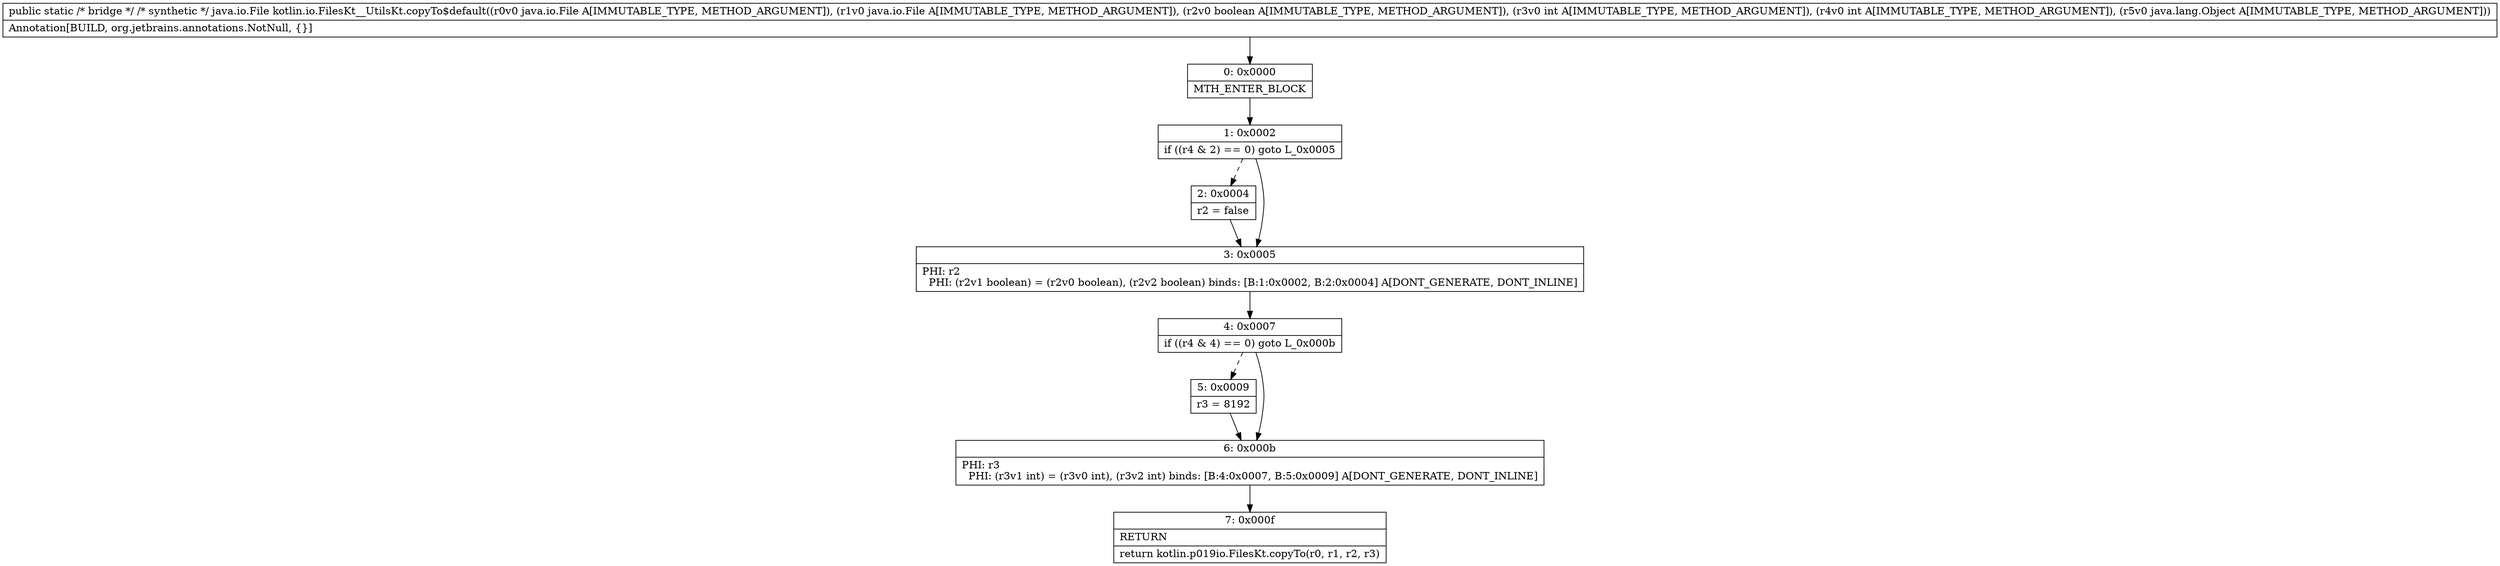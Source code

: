 digraph "CFG forkotlin.io.FilesKt__UtilsKt.copyTo$default(Ljava\/io\/File;Ljava\/io\/File;ZIILjava\/lang\/Object;)Ljava\/io\/File;" {
Node_0 [shape=record,label="{0\:\ 0x0000|MTH_ENTER_BLOCK\l}"];
Node_1 [shape=record,label="{1\:\ 0x0002|if ((r4 & 2) == 0) goto L_0x0005\l}"];
Node_2 [shape=record,label="{2\:\ 0x0004|r2 = false\l}"];
Node_3 [shape=record,label="{3\:\ 0x0005|PHI: r2 \l  PHI: (r2v1 boolean) = (r2v0 boolean), (r2v2 boolean) binds: [B:1:0x0002, B:2:0x0004] A[DONT_GENERATE, DONT_INLINE]\l}"];
Node_4 [shape=record,label="{4\:\ 0x0007|if ((r4 & 4) == 0) goto L_0x000b\l}"];
Node_5 [shape=record,label="{5\:\ 0x0009|r3 = 8192\l}"];
Node_6 [shape=record,label="{6\:\ 0x000b|PHI: r3 \l  PHI: (r3v1 int) = (r3v0 int), (r3v2 int) binds: [B:4:0x0007, B:5:0x0009] A[DONT_GENERATE, DONT_INLINE]\l}"];
Node_7 [shape=record,label="{7\:\ 0x000f|RETURN\l|return kotlin.p019io.FilesKt.copyTo(r0, r1, r2, r3)\l}"];
MethodNode[shape=record,label="{public static \/* bridge *\/ \/* synthetic *\/ java.io.File kotlin.io.FilesKt__UtilsKt.copyTo$default((r0v0 java.io.File A[IMMUTABLE_TYPE, METHOD_ARGUMENT]), (r1v0 java.io.File A[IMMUTABLE_TYPE, METHOD_ARGUMENT]), (r2v0 boolean A[IMMUTABLE_TYPE, METHOD_ARGUMENT]), (r3v0 int A[IMMUTABLE_TYPE, METHOD_ARGUMENT]), (r4v0 int A[IMMUTABLE_TYPE, METHOD_ARGUMENT]), (r5v0 java.lang.Object A[IMMUTABLE_TYPE, METHOD_ARGUMENT]))  | Annotation[BUILD, org.jetbrains.annotations.NotNull, \{\}]\l}"];
MethodNode -> Node_0;
Node_0 -> Node_1;
Node_1 -> Node_2[style=dashed];
Node_1 -> Node_3;
Node_2 -> Node_3;
Node_3 -> Node_4;
Node_4 -> Node_5[style=dashed];
Node_4 -> Node_6;
Node_5 -> Node_6;
Node_6 -> Node_7;
}

